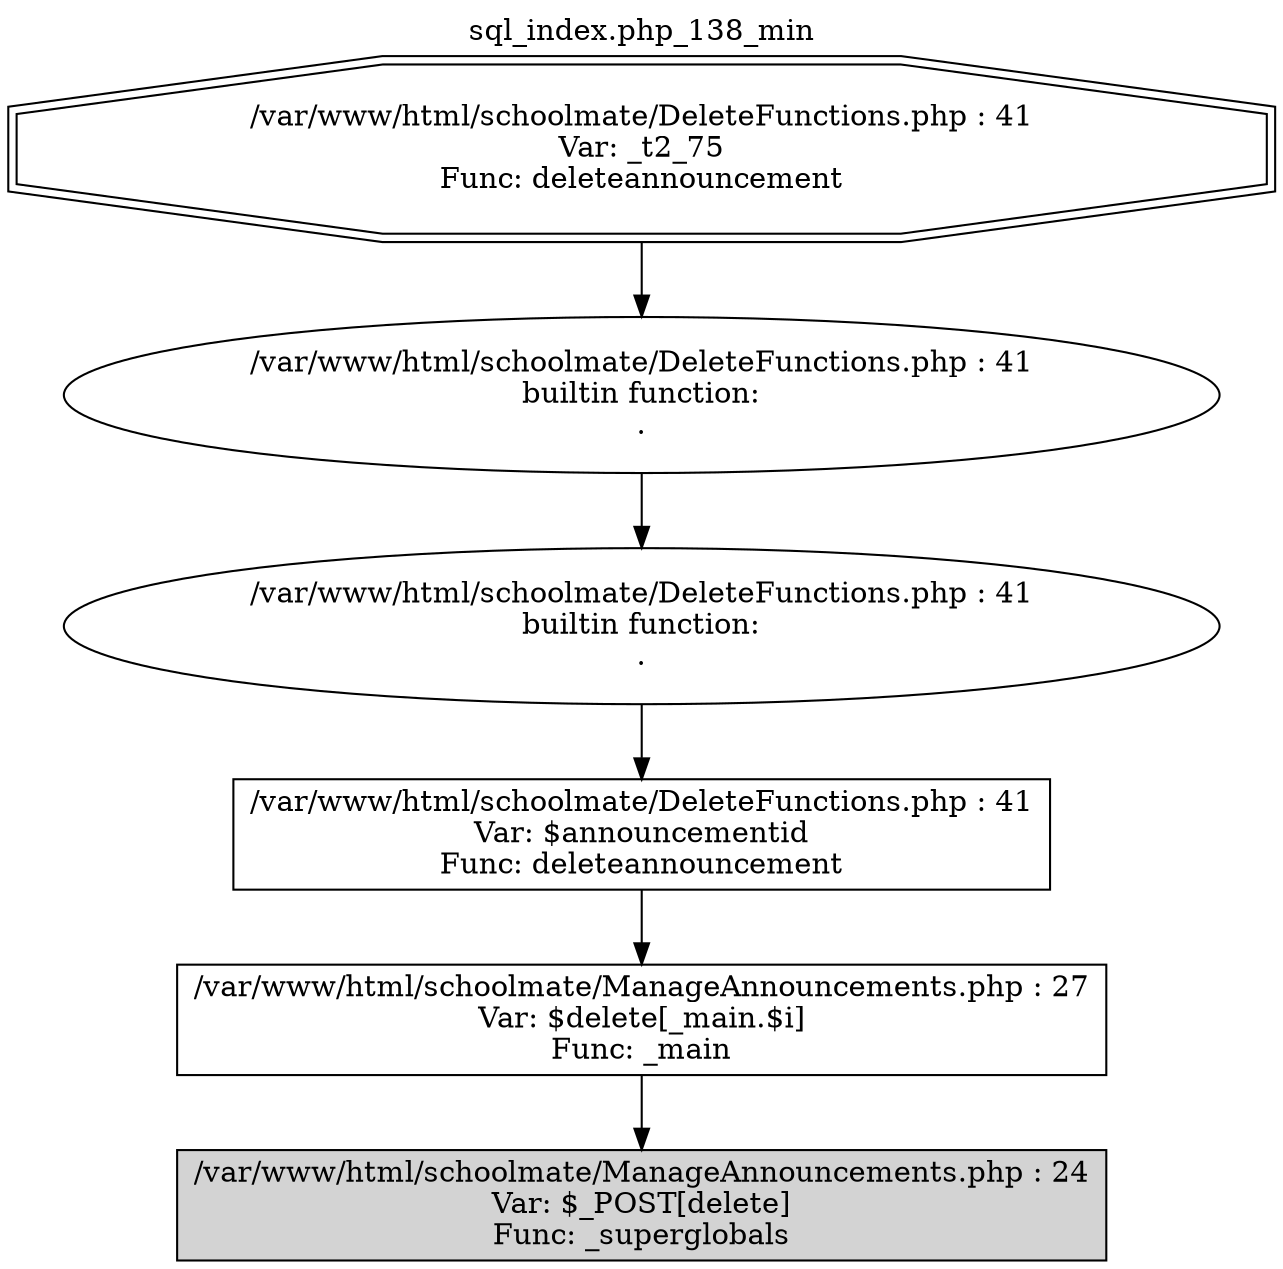 digraph cfg {
  label="sql_index.php_138_min";
  labelloc=t;
  n1 [shape=doubleoctagon, label="/var/www/html/schoolmate/DeleteFunctions.php : 41\nVar: _t2_75\nFunc: deleteannouncement\n"];
  n2 [shape=ellipse, label="/var/www/html/schoolmate/DeleteFunctions.php : 41\nbuiltin function:\n.\n"];
  n3 [shape=ellipse, label="/var/www/html/schoolmate/DeleteFunctions.php : 41\nbuiltin function:\n.\n"];
  n4 [shape=box, label="/var/www/html/schoolmate/DeleteFunctions.php : 41\nVar: $announcementid\nFunc: deleteannouncement\n"];
  n5 [shape=box, label="/var/www/html/schoolmate/ManageAnnouncements.php : 27\nVar: $delete[_main.$i]\nFunc: _main\n"];
  n6 [shape=box, label="/var/www/html/schoolmate/ManageAnnouncements.php : 24\nVar: $_POST[delete]\nFunc: _superglobals\n",style=filled];
  n1 -> n2;
  n2 -> n3;
  n3 -> n4;
  n4 -> n5;
  n5 -> n6;
}
